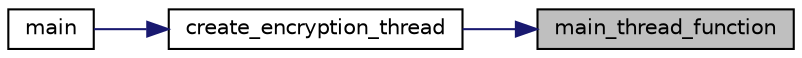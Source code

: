 digraph "main_thread_function"
{
 // INTERACTIVE_SVG=YES
 // LATEX_PDF_SIZE
  edge [fontname="Helvetica",fontsize="10",labelfontname="Helvetica",labelfontsize="10"];
  node [fontname="Helvetica",fontsize="10",shape=record];
  rankdir="RL";
  Node1 [label="main_thread_function",height=0.2,width=0.4,color="black", fillcolor="grey75", style="filled", fontcolor="black",tooltip="TODO: Vladimir - Fill detailed description of the function. This info should include both calling ins..."];
  Node1 -> Node2 [dir="back",color="midnightblue",fontsize="10",style="solid",fontname="Helvetica"];
  Node2 [label="create_encryption_thread",height=0.2,width=0.4,color="black", fillcolor="white", style="filled",URL="$ceasar_8c.html#a974c632b3fd596bdbcea64f6b7bebb05",tooltip="Create a encryption thread object A wrapper to main_thread_fucntion which does the actual encryption ..."];
  Node2 -> Node3 [dir="back",color="midnightblue",fontsize="10",style="solid",fontname="Helvetica"];
  Node3 [label="main",height=0.2,width=0.4,color="black", fillcolor="white", style="filled",URL="$ceasar__ext_8h.html#a0ddf1224851353fc92bfbff6f499fa97",tooltip="Encrypts or decrypts a message from a file."];
}
